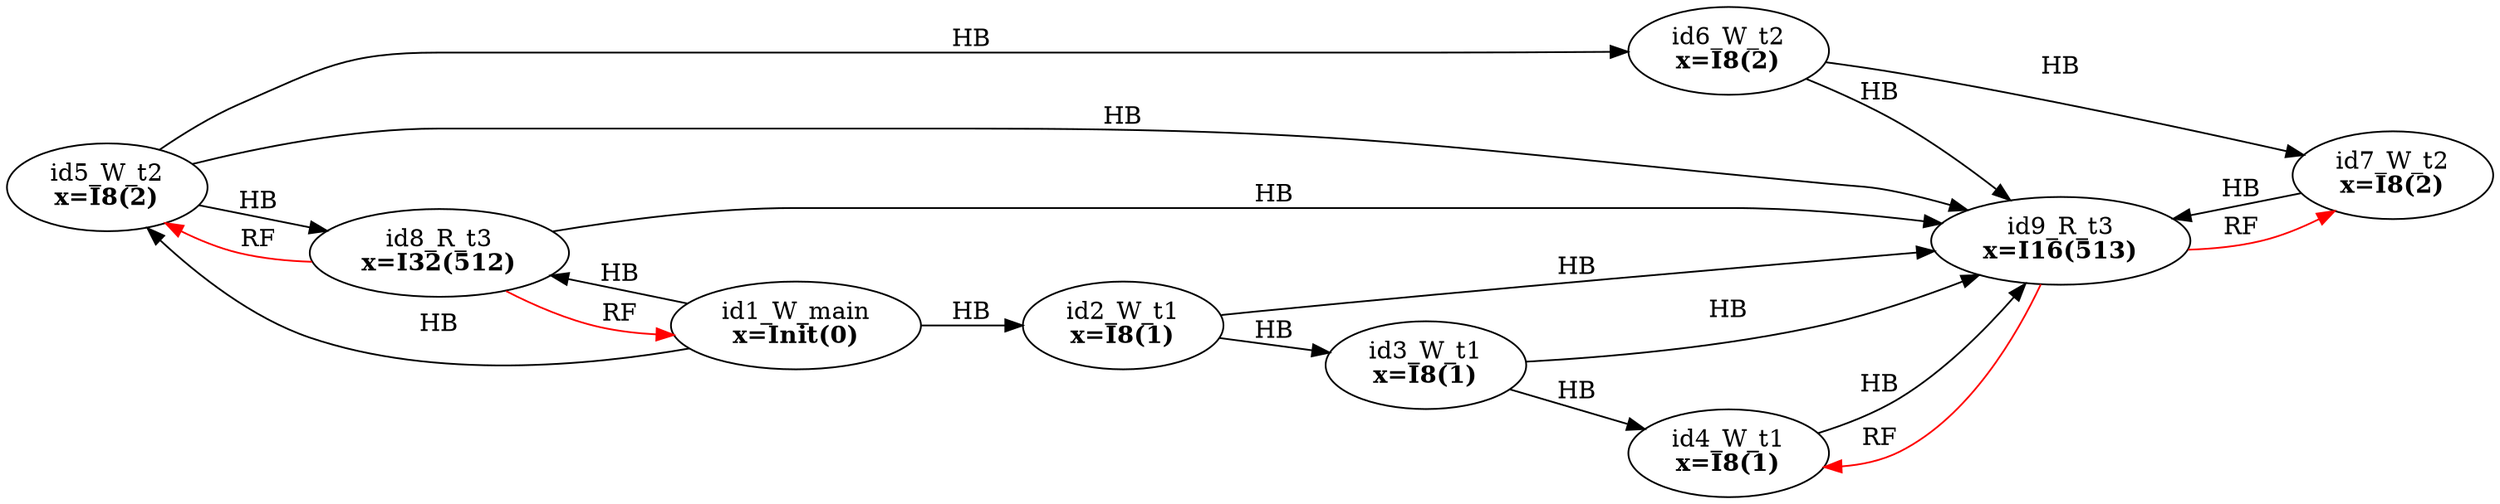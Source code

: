 digraph memory_model {
rankdir=LR;
splines=true; esep=0.5;
id2_W_t1 -> id3_W_t1 [label = "HB", color="black"];
id3_W_t1 -> id4_W_t1 [label = "HB", color="black"];
id5_W_t2 -> id6_W_t2 [label = "HB", color="black"];
id6_W_t2 -> id7_W_t2 [label = "HB", color="black"];
id8_R_t3 -> id9_R_t3 [label = "HB", color="black"];
id1_W_main -> id2_W_t1 [label = "HB", color="black"];
id1_W_main -> id5_W_t2 [label = "HB", color="black"];
id1_W_main -> id8_R_t3 [label = "HB", color="black"];
id2_W_t1 -> id9_R_t3 [label = "HB", color="black"];
id3_W_t1 -> id9_R_t3 [label = "HB", color="black"];
id4_W_t1 -> id9_R_t3 [label = "HB", color="black"];
id5_W_t2 -> id8_R_t3 [label = "HB", color="black"];
id5_W_t2 -> id9_R_t3 [label = "HB", color="black"];
id6_W_t2 -> id9_R_t3 [label = "HB", color="black"];
id7_W_t2 -> id9_R_t3 [label = "HB", color="black"];
id8_R_t3 -> id1_W_main [label = "RF", color="red"];
id8_R_t3 -> id5_W_t2 [label = "RF", color="red"];
id9_R_t3 -> id4_W_t1 [label = "RF", color="red"];
id9_R_t3 -> id7_W_t2 [label = "RF", color="red"];
id1_W_main [label=<id1_W_main<br/><B>x=Init(0)</B>>, pos="5.0,6!"]
id2_W_t1 [label=<id2_W_t1<br/><B>x=I8(1)</B>>, pos="0,4!"]
id3_W_t1 [label=<id3_W_t1<br/><B>x=I8(1)</B>>, pos="0,2!"]
id4_W_t1 [label=<id4_W_t1<br/><B>x=I8(1)</B>>, pos="0,0!"]
id5_W_t2 [label=<id5_W_t2<br/><B>x=I8(2)</B>>, pos="5,4!"]
id6_W_t2 [label=<id6_W_t2<br/><B>x=I8(2)</B>>, pos="5,2!"]
id7_W_t2 [label=<id7_W_t2<br/><B>x=I8(2)</B>>, pos="5,0!"]
id8_R_t3 [label=<id8_R_t3<br/><B>x=I32(512)</B>>, pos="10,4!"]
id9_R_t3 [label=<id9_R_t3<br/><B>x=I16(513)</B>>, pos="10,2!"]
}